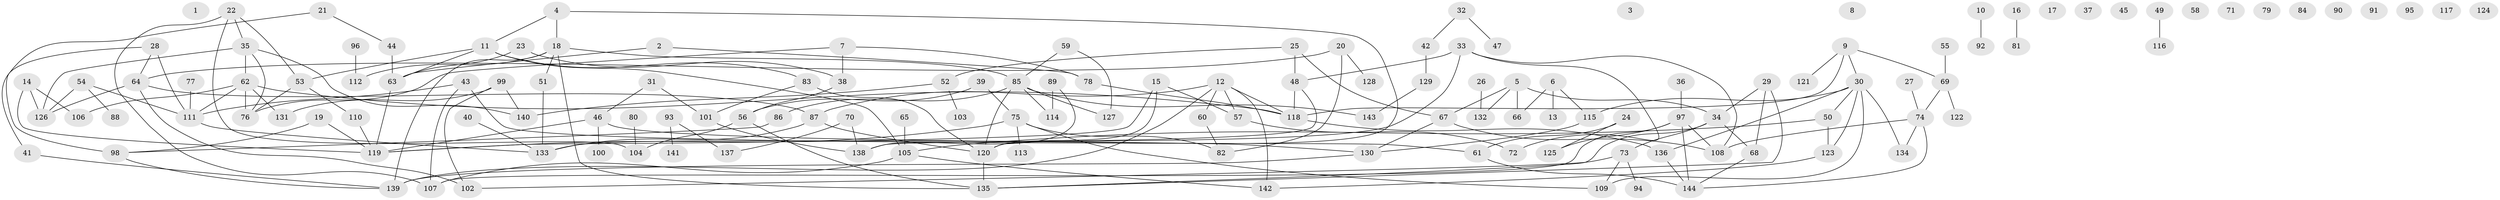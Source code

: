 // Generated by graph-tools (version 1.1) at 2025/33/03/09/25 02:33:35]
// undirected, 144 vertices, 189 edges
graph export_dot {
graph [start="1"]
  node [color=gray90,style=filled];
  1;
  2;
  3;
  4;
  5;
  6;
  7;
  8;
  9;
  10;
  11;
  12;
  13;
  14;
  15;
  16;
  17;
  18;
  19;
  20;
  21;
  22;
  23;
  24;
  25;
  26;
  27;
  28;
  29;
  30;
  31;
  32;
  33;
  34;
  35;
  36;
  37;
  38;
  39;
  40;
  41;
  42;
  43;
  44;
  45;
  46;
  47;
  48;
  49;
  50;
  51;
  52;
  53;
  54;
  55;
  56;
  57;
  58;
  59;
  60;
  61;
  62;
  63;
  64;
  65;
  66;
  67;
  68;
  69;
  70;
  71;
  72;
  73;
  74;
  75;
  76;
  77;
  78;
  79;
  80;
  81;
  82;
  83;
  84;
  85;
  86;
  87;
  88;
  89;
  90;
  91;
  92;
  93;
  94;
  95;
  96;
  97;
  98;
  99;
  100;
  101;
  102;
  103;
  104;
  105;
  106;
  107;
  108;
  109;
  110;
  111;
  112;
  113;
  114;
  115;
  116;
  117;
  118;
  119;
  120;
  121;
  122;
  123;
  124;
  125;
  126;
  127;
  128;
  129;
  130;
  131;
  132;
  133;
  134;
  135;
  136;
  137;
  138;
  139;
  140;
  141;
  142;
  143;
  144;
  2 -- 63;
  2 -- 78;
  4 -- 11;
  4 -- 18;
  4 -- 120;
  5 -- 34;
  5 -- 66;
  5 -- 67;
  5 -- 132;
  6 -- 13;
  6 -- 66;
  6 -- 115;
  7 -- 38;
  7 -- 76;
  7 -- 78;
  9 -- 30;
  9 -- 69;
  9 -- 118;
  9 -- 121;
  10 -- 92;
  11 -- 53;
  11 -- 63;
  11 -- 83;
  11 -- 105;
  12 -- 57;
  12 -- 60;
  12 -- 87;
  12 -- 118;
  12 -- 139;
  12 -- 142;
  14 -- 106;
  14 -- 119;
  14 -- 126;
  15 -- 57;
  15 -- 119;
  15 -- 120;
  16 -- 81;
  18 -- 51;
  18 -- 85;
  18 -- 112;
  18 -- 135;
  18 -- 139;
  19 -- 98;
  19 -- 119;
  20 -- 64;
  20 -- 82;
  20 -- 128;
  21 -- 44;
  21 -- 98;
  22 -- 35;
  22 -- 53;
  22 -- 104;
  22 -- 107;
  23 -- 38;
  23 -- 63;
  24 -- 61;
  24 -- 125;
  25 -- 48;
  25 -- 52;
  25 -- 67;
  26 -- 132;
  27 -- 74;
  28 -- 41;
  28 -- 64;
  28 -- 111;
  29 -- 34;
  29 -- 68;
  29 -- 135;
  30 -- 50;
  30 -- 109;
  30 -- 115;
  30 -- 123;
  30 -- 134;
  30 -- 136;
  31 -- 46;
  31 -- 101;
  32 -- 42;
  32 -- 47;
  33 -- 48;
  33 -- 72;
  33 -- 108;
  33 -- 133;
  34 -- 68;
  34 -- 73;
  34 -- 135;
  35 -- 62;
  35 -- 76;
  35 -- 126;
  35 -- 140;
  36 -- 97;
  38 -- 56;
  39 -- 56;
  39 -- 75;
  40 -- 133;
  41 -- 139;
  42 -- 129;
  43 -- 61;
  43 -- 107;
  43 -- 111;
  44 -- 63;
  46 -- 100;
  46 -- 119;
  46 -- 130;
  48 -- 118;
  48 -- 138;
  49 -- 116;
  50 -- 105;
  50 -- 123;
  51 -- 133;
  52 -- 103;
  52 -- 140;
  53 -- 76;
  53 -- 110;
  54 -- 88;
  54 -- 111;
  54 -- 126;
  55 -- 69;
  56 -- 104;
  56 -- 135;
  57 -- 72;
  59 -- 85;
  59 -- 127;
  60 -- 82;
  61 -- 144;
  62 -- 76;
  62 -- 106;
  62 -- 111;
  62 -- 118;
  62 -- 131;
  63 -- 119;
  64 -- 87;
  64 -- 102;
  64 -- 126;
  65 -- 105;
  67 -- 108;
  67 -- 130;
  68 -- 144;
  69 -- 74;
  69 -- 122;
  70 -- 137;
  70 -- 138;
  73 -- 94;
  73 -- 102;
  73 -- 109;
  74 -- 108;
  74 -- 134;
  74 -- 144;
  75 -- 82;
  75 -- 109;
  75 -- 113;
  75 -- 119;
  77 -- 111;
  78 -- 118;
  80 -- 104;
  83 -- 101;
  83 -- 120;
  85 -- 86;
  85 -- 114;
  85 -- 120;
  85 -- 127;
  85 -- 143;
  86 -- 98;
  87 -- 120;
  87 -- 133;
  89 -- 114;
  89 -- 138;
  93 -- 137;
  93 -- 141;
  96 -- 112;
  97 -- 107;
  97 -- 108;
  97 -- 125;
  97 -- 144;
  98 -- 139;
  99 -- 102;
  99 -- 131;
  99 -- 140;
  101 -- 138;
  105 -- 107;
  105 -- 142;
  110 -- 119;
  111 -- 133;
  115 -- 130;
  118 -- 136;
  120 -- 135;
  123 -- 142;
  129 -- 143;
  130 -- 139;
  136 -- 144;
}
